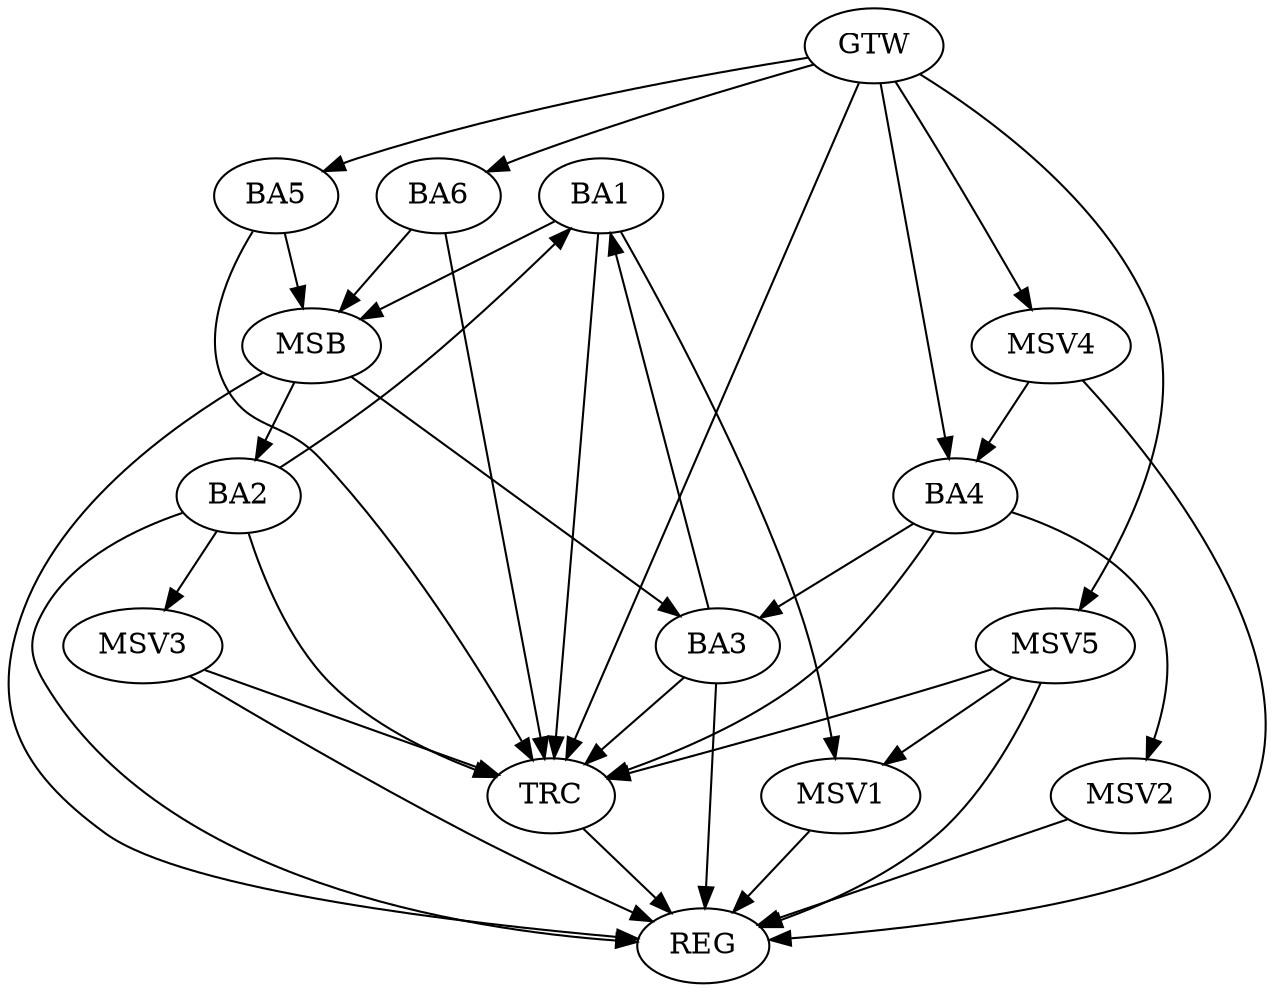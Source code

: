 strict digraph G {
  BA1 [ label="BA1" ];
  BA2 [ label="BA2" ];
  BA3 [ label="BA3" ];
  BA4 [ label="BA4" ];
  BA5 [ label="BA5" ];
  BA6 [ label="BA6" ];
  GTW [ label="GTW" ];
  REG [ label="REG" ];
  MSB [ label="MSB" ];
  TRC [ label="TRC" ];
  MSV1 [ label="MSV1" ];
  MSV2 [ label="MSV2" ];
  MSV3 [ label="MSV3" ];
  MSV4 [ label="MSV4" ];
  MSV5 [ label="MSV5" ];
  BA2 -> BA1;
  BA3 -> BA1;
  BA4 -> BA3;
  GTW -> BA4;
  GTW -> BA5;
  GTW -> BA6;
  BA2 -> REG;
  BA3 -> REG;
  BA1 -> MSB;
  MSB -> BA2;
  MSB -> REG;
  BA5 -> MSB;
  BA6 -> MSB;
  MSB -> BA3;
  BA1 -> TRC;
  BA2 -> TRC;
  BA3 -> TRC;
  BA4 -> TRC;
  BA5 -> TRC;
  BA6 -> TRC;
  GTW -> TRC;
  TRC -> REG;
  BA1 -> MSV1;
  MSV1 -> REG;
  BA4 -> MSV2;
  MSV2 -> REG;
  BA2 -> MSV3;
  MSV3 -> REG;
  MSV3 -> TRC;
  MSV4 -> BA4;
  GTW -> MSV4;
  MSV4 -> REG;
  MSV5 -> MSV1;
  GTW -> MSV5;
  MSV5 -> REG;
  MSV5 -> TRC;
}
